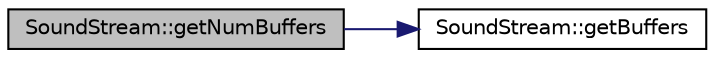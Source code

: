 digraph "SoundStream::getNumBuffers"
{
  edge [fontname="Helvetica",fontsize="10",labelfontname="Helvetica",labelfontsize="10"];
  node [fontname="Helvetica",fontsize="10",shape=record];
  rankdir="LR";
  Node1 [label="SoundStream::getNumBuffers",height=0.2,width=0.4,color="black", fillcolor="grey75", style="filled", fontcolor="black"];
  Node1 -> Node2 [color="midnightblue",fontsize="10",style="solid",fontname="Helvetica"];
  Node2 [label="SoundStream::getBuffers",height=0.2,width=0.4,color="black", fillcolor="white", style="filled",URL="$class_sound_stream.html#afd0c2a6435611d9e9057e00b31301c02"];
}

